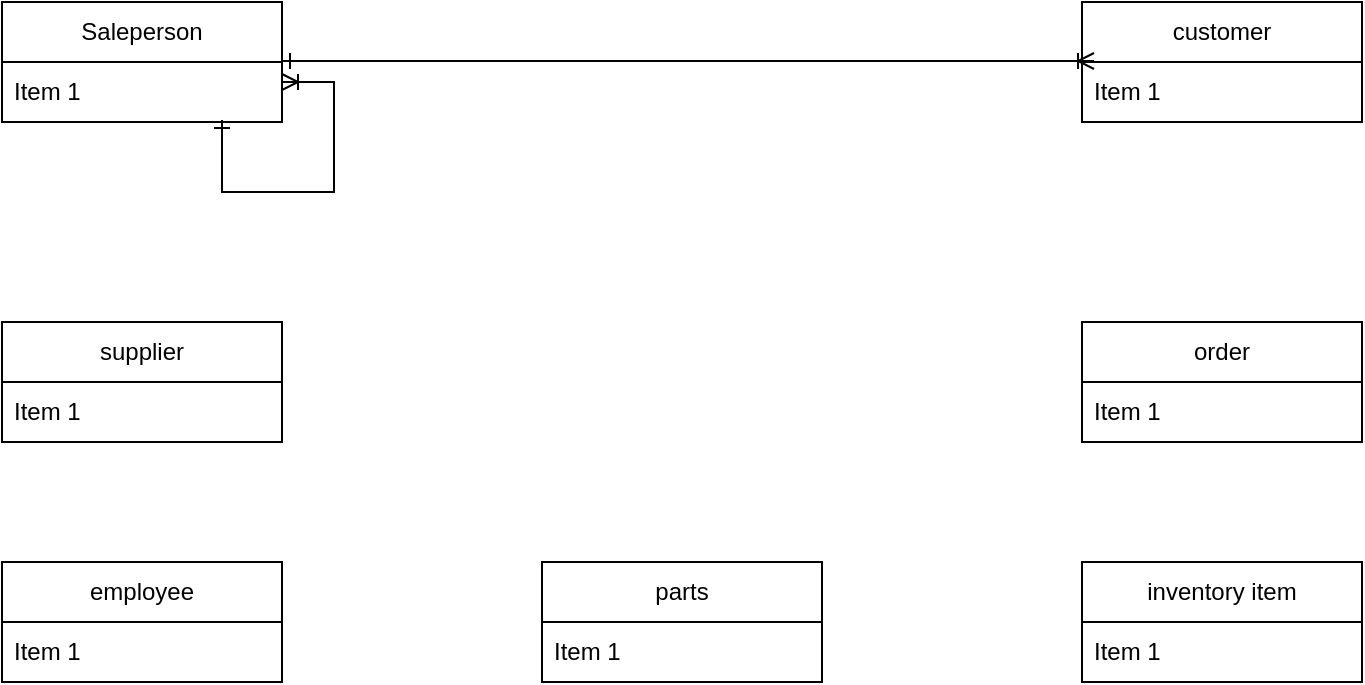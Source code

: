 <mxfile version="21.6.6" type="github">
  <diagram name="Page-1" id="UBKSSbcJPuMGofb1icQ0">
    <mxGraphModel dx="635" dy="370" grid="1" gridSize="10" guides="1" tooltips="1" connect="1" arrows="1" fold="1" page="1" pageScale="1" pageWidth="850" pageHeight="1100" math="0" shadow="0">
      <root>
        <mxCell id="0" />
        <mxCell id="1" parent="0" />
        <mxCell id="ZRB3tkxGRJ4Kb9s2MHFT-1" value="Saleperson" style="swimlane;fontStyle=0;childLayout=stackLayout;horizontal=1;startSize=30;horizontalStack=0;resizeParent=1;resizeParentMax=0;resizeLast=0;collapsible=1;marginBottom=0;whiteSpace=wrap;html=1;" vertex="1" parent="1">
          <mxGeometry x="60" y="120" width="140" height="60" as="geometry" />
        </mxCell>
        <mxCell id="ZRB3tkxGRJ4Kb9s2MHFT-2" value="Item 1" style="text;strokeColor=none;fillColor=none;align=left;verticalAlign=middle;spacingLeft=4;spacingRight=4;overflow=hidden;points=[[0,0.5],[1,0.5]];portConstraint=eastwest;rotatable=0;whiteSpace=wrap;html=1;" vertex="1" parent="ZRB3tkxGRJ4Kb9s2MHFT-1">
          <mxGeometry y="30" width="140" height="30" as="geometry" />
        </mxCell>
        <mxCell id="ZRB3tkxGRJ4Kb9s2MHFT-5" value="supplier" style="swimlane;fontStyle=0;childLayout=stackLayout;horizontal=1;startSize=30;horizontalStack=0;resizeParent=1;resizeParentMax=0;resizeLast=0;collapsible=1;marginBottom=0;whiteSpace=wrap;html=1;" vertex="1" parent="1">
          <mxGeometry x="60" y="280" width="140" height="60" as="geometry" />
        </mxCell>
        <mxCell id="ZRB3tkxGRJ4Kb9s2MHFT-6" value="Item 1" style="text;strokeColor=none;fillColor=none;align=left;verticalAlign=middle;spacingLeft=4;spacingRight=4;overflow=hidden;points=[[0,0.5],[1,0.5]];portConstraint=eastwest;rotatable=0;whiteSpace=wrap;html=1;" vertex="1" parent="ZRB3tkxGRJ4Kb9s2MHFT-5">
          <mxGeometry y="30" width="140" height="30" as="geometry" />
        </mxCell>
        <mxCell id="ZRB3tkxGRJ4Kb9s2MHFT-7" value="customer" style="swimlane;fontStyle=0;childLayout=stackLayout;horizontal=1;startSize=30;horizontalStack=0;resizeParent=1;resizeParentMax=0;resizeLast=0;collapsible=1;marginBottom=0;whiteSpace=wrap;html=1;" vertex="1" parent="1">
          <mxGeometry x="600" y="120" width="140" height="60" as="geometry" />
        </mxCell>
        <mxCell id="ZRB3tkxGRJ4Kb9s2MHFT-8" value="Item 1" style="text;strokeColor=none;fillColor=none;align=left;verticalAlign=middle;spacingLeft=4;spacingRight=4;overflow=hidden;points=[[0,0.5],[1,0.5]];portConstraint=eastwest;rotatable=0;whiteSpace=wrap;html=1;" vertex="1" parent="ZRB3tkxGRJ4Kb9s2MHFT-7">
          <mxGeometry y="30" width="140" height="30" as="geometry" />
        </mxCell>
        <mxCell id="ZRB3tkxGRJ4Kb9s2MHFT-9" value="parts" style="swimlane;fontStyle=0;childLayout=stackLayout;horizontal=1;startSize=30;horizontalStack=0;resizeParent=1;resizeParentMax=0;resizeLast=0;collapsible=1;marginBottom=0;whiteSpace=wrap;html=1;" vertex="1" parent="1">
          <mxGeometry x="330" y="400" width="140" height="60" as="geometry" />
        </mxCell>
        <mxCell id="ZRB3tkxGRJ4Kb9s2MHFT-10" value="Item 1" style="text;strokeColor=none;fillColor=none;align=left;verticalAlign=middle;spacingLeft=4;spacingRight=4;overflow=hidden;points=[[0,0.5],[1,0.5]];portConstraint=eastwest;rotatable=0;whiteSpace=wrap;html=1;" vertex="1" parent="ZRB3tkxGRJ4Kb9s2MHFT-9">
          <mxGeometry y="30" width="140" height="30" as="geometry" />
        </mxCell>
        <mxCell id="ZRB3tkxGRJ4Kb9s2MHFT-11" value="employee" style="swimlane;fontStyle=0;childLayout=stackLayout;horizontal=1;startSize=30;horizontalStack=0;resizeParent=1;resizeParentMax=0;resizeLast=0;collapsible=1;marginBottom=0;whiteSpace=wrap;html=1;" vertex="1" parent="1">
          <mxGeometry x="60" y="400" width="140" height="60" as="geometry" />
        </mxCell>
        <mxCell id="ZRB3tkxGRJ4Kb9s2MHFT-12" value="Item 1" style="text;strokeColor=none;fillColor=none;align=left;verticalAlign=middle;spacingLeft=4;spacingRight=4;overflow=hidden;points=[[0,0.5],[1,0.5]];portConstraint=eastwest;rotatable=0;whiteSpace=wrap;html=1;" vertex="1" parent="ZRB3tkxGRJ4Kb9s2MHFT-11">
          <mxGeometry y="30" width="140" height="30" as="geometry" />
        </mxCell>
        <mxCell id="ZRB3tkxGRJ4Kb9s2MHFT-13" value="inventory item" style="swimlane;fontStyle=0;childLayout=stackLayout;horizontal=1;startSize=30;horizontalStack=0;resizeParent=1;resizeParentMax=0;resizeLast=0;collapsible=1;marginBottom=0;whiteSpace=wrap;html=1;" vertex="1" parent="1">
          <mxGeometry x="600" y="400" width="140" height="60" as="geometry" />
        </mxCell>
        <mxCell id="ZRB3tkxGRJ4Kb9s2MHFT-14" value="Item 1" style="text;strokeColor=none;fillColor=none;align=left;verticalAlign=middle;spacingLeft=4;spacingRight=4;overflow=hidden;points=[[0,0.5],[1,0.5]];portConstraint=eastwest;rotatable=0;whiteSpace=wrap;html=1;" vertex="1" parent="ZRB3tkxGRJ4Kb9s2MHFT-13">
          <mxGeometry y="30" width="140" height="30" as="geometry" />
        </mxCell>
        <mxCell id="ZRB3tkxGRJ4Kb9s2MHFT-15" value="order" style="swimlane;fontStyle=0;childLayout=stackLayout;horizontal=1;startSize=30;horizontalStack=0;resizeParent=1;resizeParentMax=0;resizeLast=0;collapsible=1;marginBottom=0;whiteSpace=wrap;html=1;" vertex="1" parent="1">
          <mxGeometry x="600" y="280" width="140" height="60" as="geometry" />
        </mxCell>
        <mxCell id="ZRB3tkxGRJ4Kb9s2MHFT-16" value="Item 1" style="text;strokeColor=none;fillColor=none;align=left;verticalAlign=middle;spacingLeft=4;spacingRight=4;overflow=hidden;points=[[0,0.5],[1,0.5]];portConstraint=eastwest;rotatable=0;whiteSpace=wrap;html=1;" vertex="1" parent="ZRB3tkxGRJ4Kb9s2MHFT-15">
          <mxGeometry y="30" width="140" height="30" as="geometry" />
        </mxCell>
        <mxCell id="ZRB3tkxGRJ4Kb9s2MHFT-18" value="" style="edgeStyle=entityRelationEdgeStyle;fontSize=12;html=1;endArrow=ERoneToMany;endFill=0;rounded=0;entryX=0.11;entryY=-0.044;entryDx=0;entryDy=0;entryPerimeter=0;exitX=0.957;exitY=-0.022;exitDx=0;exitDy=0;exitPerimeter=0;startArrow=ERone;startFill=0;" edge="1" parent="1">
          <mxGeometry width="100" height="100" relative="1" as="geometry">
            <mxPoint x="200.0" y="149.5" as="sourcePoint" />
            <mxPoint x="606.02" y="149.5" as="targetPoint" />
            <Array as="points">
              <mxPoint x="236.02" y="149.16" />
              <mxPoint x="236.02" y="150.16" />
              <mxPoint x="196.02" y="149.16" />
              <mxPoint x="210.62" y="150.82" />
              <mxPoint x="90.62" y="-69.18" />
              <mxPoint x="560.62" y="149.82" />
              <mxPoint x="560.62" y="149.82" />
              <mxPoint x="570.62" y="149.82" />
              <mxPoint x="80.62" y="-69.18" />
            </Array>
          </mxGeometry>
        </mxCell>
        <mxCell id="ZRB3tkxGRJ4Kb9s2MHFT-27" value="" style="fontSize=12;html=1;endArrow=ERoneToMany;rounded=0;entryX=1;entryY=0.5;entryDx=0;entryDy=0;exitX=0.6;exitY=1.067;exitDx=0;exitDy=0;exitPerimeter=0;edgeStyle=orthogonalEdgeStyle;elbow=vertical;startArrow=ERone;startFill=0;" edge="1" parent="1">
          <mxGeometry width="100" height="100" relative="1" as="geometry">
            <mxPoint x="170" y="179" as="sourcePoint" />
            <mxPoint x="200" y="160" as="targetPoint" />
            <Array as="points">
              <mxPoint x="226" y="215" />
            </Array>
          </mxGeometry>
        </mxCell>
      </root>
    </mxGraphModel>
  </diagram>
</mxfile>
